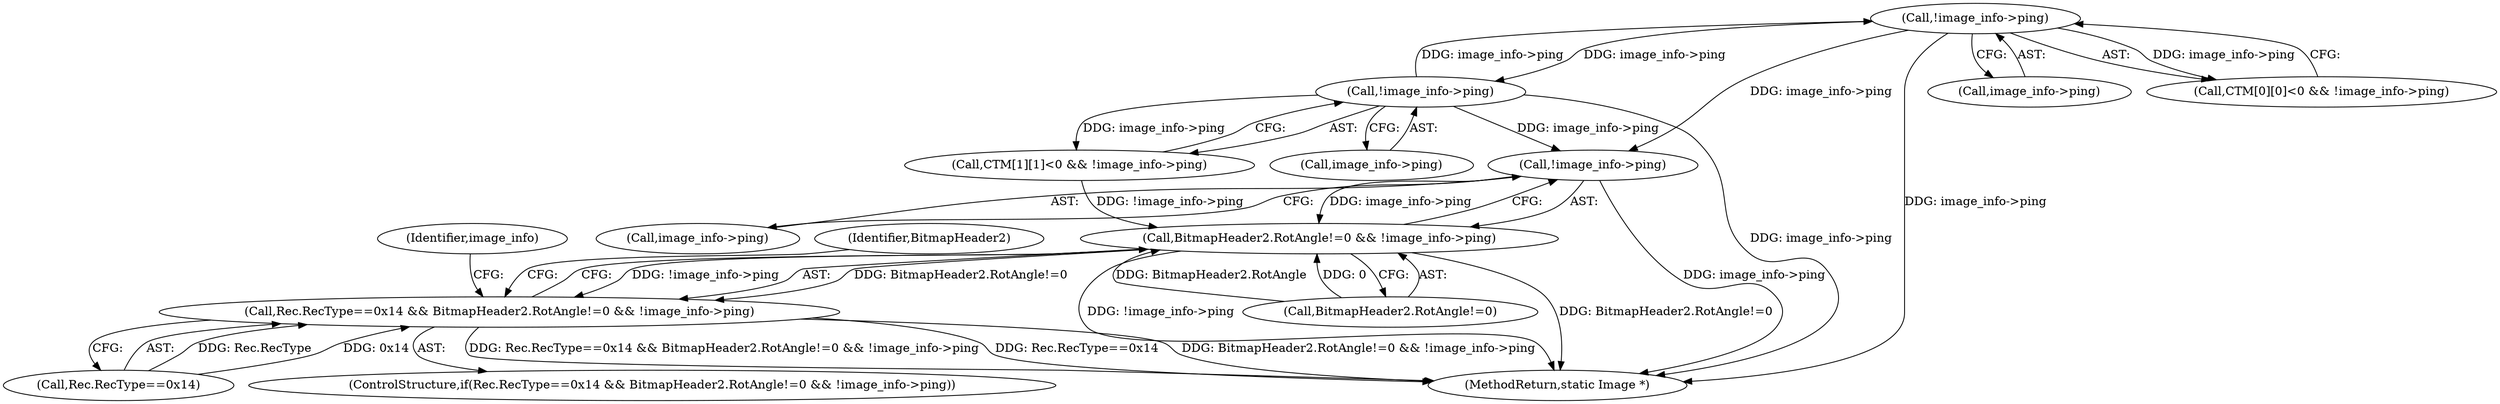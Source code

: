 digraph "0_ImageMagick_bef1e4f637d8f665bc133a9c6d30df08d983bc3a@pointer" {
"1001033" [label="(Call,!image_info->ping)"];
"1001658" [label="(Call,!image_info->ping)"];
"1001697" [label="(Call,!image_info->ping)"];
"1001027" [label="(Call,BitmapHeader2.RotAngle!=0 && !image_info->ping)"];
"1001021" [label="(Call,Rec.RecType==0x14 && BitmapHeader2.RotAngle!=0 && !image_info->ping)"];
"1001697" [label="(Call,!image_info->ping)"];
"1001698" [label="(Call,image_info->ping)"];
"1001028" [label="(Call,BitmapHeader2.RotAngle!=0)"];
"1001041" [label="(Identifier,BitmapHeader2)"];
"1001140" [label="(Identifier,image_info)"];
"1001033" [label="(Call,!image_info->ping)"];
"1001928" [label="(MethodReturn,static Image *)"];
"1001689" [label="(Call,CTM[1][1]<0 && !image_info->ping)"];
"1001034" [label="(Call,image_info->ping)"];
"1001022" [label="(Call,Rec.RecType==0x14)"];
"1001020" [label="(ControlStructure,if(Rec.RecType==0x14 && BitmapHeader2.RotAngle!=0 && !image_info->ping))"];
"1001021" [label="(Call,Rec.RecType==0x14 && BitmapHeader2.RotAngle!=0 && !image_info->ping)"];
"1001658" [label="(Call,!image_info->ping)"];
"1001659" [label="(Call,image_info->ping)"];
"1001650" [label="(Call,CTM[0][0]<0 && !image_info->ping)"];
"1001027" [label="(Call,BitmapHeader2.RotAngle!=0 && !image_info->ping)"];
"1001033" -> "1001027"  [label="AST: "];
"1001033" -> "1001034"  [label="CFG: "];
"1001034" -> "1001033"  [label="AST: "];
"1001027" -> "1001033"  [label="CFG: "];
"1001033" -> "1001928"  [label="DDG: image_info->ping"];
"1001033" -> "1001027"  [label="DDG: image_info->ping"];
"1001658" -> "1001033"  [label="DDG: image_info->ping"];
"1001697" -> "1001033"  [label="DDG: image_info->ping"];
"1001658" -> "1001650"  [label="AST: "];
"1001658" -> "1001659"  [label="CFG: "];
"1001659" -> "1001658"  [label="AST: "];
"1001650" -> "1001658"  [label="CFG: "];
"1001658" -> "1001928"  [label="DDG: image_info->ping"];
"1001658" -> "1001650"  [label="DDG: image_info->ping"];
"1001697" -> "1001658"  [label="DDG: image_info->ping"];
"1001658" -> "1001697"  [label="DDG: image_info->ping"];
"1001697" -> "1001689"  [label="AST: "];
"1001697" -> "1001698"  [label="CFG: "];
"1001698" -> "1001697"  [label="AST: "];
"1001689" -> "1001697"  [label="CFG: "];
"1001697" -> "1001928"  [label="DDG: image_info->ping"];
"1001697" -> "1001689"  [label="DDG: image_info->ping"];
"1001027" -> "1001021"  [label="AST: "];
"1001027" -> "1001028"  [label="CFG: "];
"1001028" -> "1001027"  [label="AST: "];
"1001021" -> "1001027"  [label="CFG: "];
"1001027" -> "1001928"  [label="DDG: BitmapHeader2.RotAngle!=0"];
"1001027" -> "1001928"  [label="DDG: !image_info->ping"];
"1001027" -> "1001021"  [label="DDG: BitmapHeader2.RotAngle!=0"];
"1001027" -> "1001021"  [label="DDG: !image_info->ping"];
"1001028" -> "1001027"  [label="DDG: BitmapHeader2.RotAngle"];
"1001028" -> "1001027"  [label="DDG: 0"];
"1001689" -> "1001027"  [label="DDG: !image_info->ping"];
"1001021" -> "1001020"  [label="AST: "];
"1001021" -> "1001022"  [label="CFG: "];
"1001022" -> "1001021"  [label="AST: "];
"1001041" -> "1001021"  [label="CFG: "];
"1001140" -> "1001021"  [label="CFG: "];
"1001021" -> "1001928"  [label="DDG: BitmapHeader2.RotAngle!=0 && !image_info->ping"];
"1001021" -> "1001928"  [label="DDG: Rec.RecType==0x14 && BitmapHeader2.RotAngle!=0 && !image_info->ping"];
"1001021" -> "1001928"  [label="DDG: Rec.RecType==0x14"];
"1001022" -> "1001021"  [label="DDG: Rec.RecType"];
"1001022" -> "1001021"  [label="DDG: 0x14"];
}
